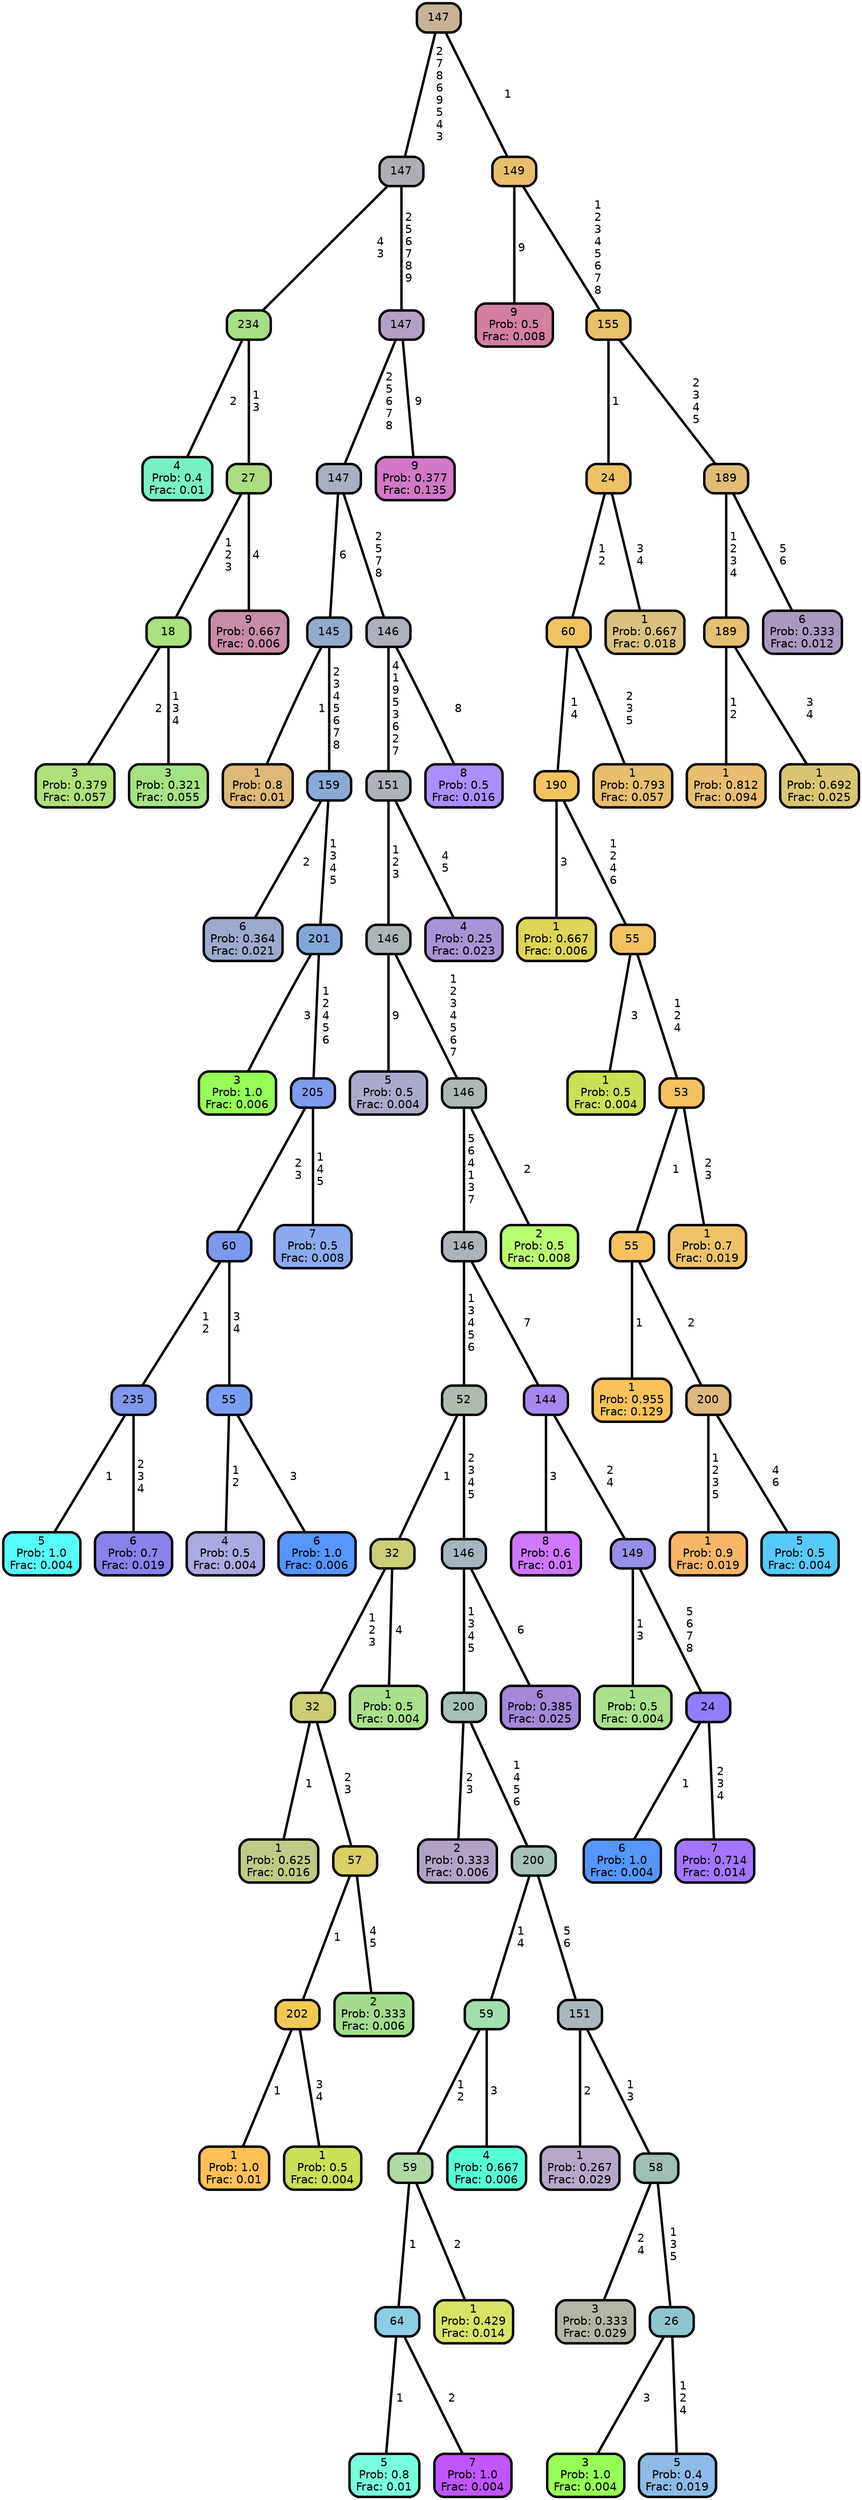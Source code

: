 graph Tree {
node [shape=box, style="filled, rounded",color="black",penwidth="3",fontcolor="black",                 fontname=helvetica] ;
graph [ranksep="0 equally", splines=straight,                 bgcolor=transparent, dpi=200] ;
edge [fontname=helvetica, color=black] ;
0 [label="4
Prob: 0.4
Frac: 0.01", fillcolor="#77f2c4"] ;
1 [label="234", fillcolor="#a7df85"] ;
2 [label="3
Prob: 0.379
Frac: 0.057", fillcolor="#afe079"] ;
3 [label="18", fillcolor="#aae27e"] ;
4 [label="3
Prob: 0.321
Frac: 0.055", fillcolor="#a4e384"] ;
5 [label="27", fillcolor="#abdd80"] ;
6 [label="9
Prob: 0.667
Frac: 0.006", fillcolor="#c68da4"] ;
7 [label="147", fillcolor="#b1adb5"] ;
8 [label="1
Prob: 0.8
Frac: 0.01", fillcolor="#ddb877"] ;
9 [label="145", fillcolor="#94abca"] ;
10 [label="6
Prob: 0.364
Frac: 0.021", fillcolor="#9caacb"] ;
11 [label="159", fillcolor="#8aa9d6"] ;
12 [label="3
Prob: 1.0
Frac: 0.006", fillcolor="#96ff55"] ;
13 [label="201", fillcolor="#82a8db"] ;
14 [label="5
Prob: 1.0
Frac: 0.004", fillcolor="#55ffff"] ;
15 [label="235", fillcolor="#7f97ed"] ;
16 [label="6
Prob: 0.7
Frac: 0.019", fillcolor="#8882ea"] ;
17 [label="60", fillcolor="#7d99ef"] ;
18 [label="4
Prob: 0.5
Frac: 0.004", fillcolor="#aaaae0"] ;
19 [label="55", fillcolor="#779ef2"] ;
20 [label="6
Prob: 1.0
Frac: 0.006", fillcolor="#5596ff"] ;
21 [label="205", fillcolor="#7f9cef"] ;
22 [label="7
Prob: 0.5
Frac: 0.008", fillcolor="#8baaef"] ;
23 [label="147", fillcolor="#a7b0c0"] ;
24 [label="5
Prob: 0.5
Frac: 0.004", fillcolor="#aaaaca"] ;
25 [label="146", fillcolor="#adb6b7"] ;
26 [label="1
Prob: 0.625
Frac: 0.016", fillcolor="#bfcb85"] ;
27 [label="32", fillcolor="#cdcd73"] ;
28 [label="1
Prob: 1.0
Frac: 0.01", fillcolor="#ffc155"] ;
29 [label="202", fillcolor="#f0c955"] ;
30 [label="1
Prob: 0.5
Frac: 0.004", fillcolor="#cae055"] ;
31 [label="57", fillcolor="#d9cf66"] ;
32 [label="2
Prob: 0.333
Frac: 0.006", fillcolor="#a3dc8d"] ;
33 [label="32", fillcolor="#cacf76"] ;
34 [label="1
Prob: 0.5
Frac: 0.004", fillcolor="#aae08b"] ;
35 [label="52", fillcolor="#aebcb0"] ;
36 [label="2
Prob: 0.333
Frac: 0.006", fillcolor="#b1a3c6"] ;
37 [label="200", fillcolor="#a7c0b9"] ;
38 [label="5
Prob: 0.8
Frac: 0.01", fillcolor="#77ffdd"] ;
39 [label="64", fillcolor="#8ccee6"] ;
40 [label="7
Prob: 1.0
Frac: 0.004", fillcolor="#c155ff"] ;
41 [label="59", fillcolor="#b1d9a5"] ;
42 [label="1
Prob: 0.429
Frac: 0.014", fillcolor="#d7e464"] ;
43 [label="59", fillcolor="#a1e0ae"] ;
44 [label="4
Prob: 0.667
Frac: 0.006", fillcolor="#55ffd5"] ;
45 [label="200", fillcolor="#a7c2b9"] ;
46 [label="1
Prob: 0.267
Frac: 0.029", fillcolor="#b6a7c9"] ;
47 [label="151", fillcolor="#a9b6bd"] ;
48 [label="3
Prob: 0.333
Frac: 0.029", fillcolor="#b1b7a4"] ;
49 [label="58", fillcolor="#a1beb7"] ;
50 [label="3
Prob: 1.0
Frac: 0.004", fillcolor="#96ff55"] ;
51 [label="26", fillcolor="#8ec6cf"] ;
52 [label="5
Prob: 0.4
Frac: 0.019", fillcolor="#8cbbe7"] ;
53 [label="146", fillcolor="#a6b6bf"] ;
54 [label="6
Prob: 0.385
Frac: 0.025", fillcolor="#a388d9"] ;
55 [label="146", fillcolor="#adb4b9"] ;
56 [label="8
Prob: 0.6
Frac: 0.01", fillcolor="#d077ff"] ;
57 [label="144", fillcolor="#a887f0"] ;
58 [label="1
Prob: 0.5
Frac: 0.004", fillcolor="#aae08b"] ;
59 [label="149", fillcolor="#958fe9"] ;
60 [label="6
Prob: 1.0
Frac: 0.004", fillcolor="#5596ff"] ;
61 [label="24", fillcolor="#917dff"] ;
62 [label="7
Prob: 0.714
Frac: 0.014", fillcolor="#a276ff"] ;
63 [label="146", fillcolor="#adb7b6"] ;
64 [label="2
Prob: 0.5
Frac: 0.008", fillcolor="#baff70"] ;
65 [label="151", fillcolor="#adb3b9"] ;
66 [label="4
Prob: 0.25
Frac: 0.023", fillcolor="#a893d5"] ;
67 [label="146", fillcolor="#adb1bd"] ;
68 [label="8
Prob: 0.5
Frac: 0.016", fillcolor="#aa8fff"] ;
69 [label="147", fillcolor="#b3a0c2"] ;
70 [label="9
Prob: 0.377
Frac: 0.135", fillcolor="#d278c5"] ;
71 [label="147", fillcolor="#c7b498"] ;
72 [label="9
Prob: 0.5
Frac: 0.008", fillcolor="#d57fa0"] ;
73 [label="149", fillcolor="#e9bf6c"] ;
74 [label="1
Prob: 0.667
Frac: 0.006", fillcolor="#dcd555"] ;
75 [label="190", fillcolor="#f2c35f"] ;
76 [label="1
Prob: 0.5
Frac: 0.004", fillcolor="#cae055"] ;
77 [label="55", fillcolor="#f3c260"] ;
78 [label="1
Prob: 0.955
Frac: 0.129", fillcolor="#f9c35a"] ;
79 [label="55", fillcolor="#f5c25f"] ;
80 [label="1
Prob: 0.9
Frac: 0.019", fillcolor="#f8b666"] ;
81 [label="200", fillcolor="#ddb97f"] ;
82 [label="5
Prob: 0.5
Frac: 0.004", fillcolor="#55caff"] ;
83 [label="53", fillcolor="#f4c260"] ;
84 [label="1
Prob: 0.7
Frac: 0.019", fillcolor="#eec266"] ;
85 [label="60", fillcolor="#f0c262"] ;
86 [label="1
Prob: 0.793
Frac: 0.057", fillcolor="#e7be6c"] ;
87 [label="24", fillcolor="#eec264"] ;
88 [label="1
Prob: 0.667
Frac: 0.018", fillcolor="#d9c27f"] ;
89 [label="155", fillcolor="#e9c06b"] ;
90 [label="1
Prob: 0.812
Frac: 0.094", fillcolor="#e9be70"] ;
91 [label="189", fillcolor="#e5c070"] ;
92 [label="1
Prob: 0.692
Frac: 0.025", fillcolor="#d8c772"] ;
93 [label="189", fillcolor="#e0bd77"] ;
94 [label="6
Prob: 0.333
Frac: 0.012", fillcolor="#aa99bf"] ;
1 -- 0 [label=" 2",penwidth=3] ;
1 -- 5 [label=" 1\n 3",penwidth=3] ;
3 -- 2 [label=" 2",penwidth=3] ;
3 -- 4 [label=" 1\n 3\n 4",penwidth=3] ;
5 -- 3 [label=" 1\n 2\n 3",penwidth=3] ;
5 -- 6 [label=" 4",penwidth=3] ;
7 -- 1 [label=" 4\n 3",penwidth=3] ;
7 -- 69 [label=" 2\n 5\n 6\n 7\n 8\n 9",penwidth=3] ;
9 -- 8 [label=" 1",penwidth=3] ;
9 -- 11 [label=" 2\n 3\n 4\n 5\n 6\n 7\n 8",penwidth=3] ;
11 -- 10 [label=" 2",penwidth=3] ;
11 -- 13 [label=" 1\n 3\n 4\n 5",penwidth=3] ;
13 -- 12 [label=" 3",penwidth=3] ;
13 -- 21 [label=" 1\n 2\n 4\n 5\n 6",penwidth=3] ;
15 -- 14 [label=" 1",penwidth=3] ;
15 -- 16 [label=" 2\n 3\n 4",penwidth=3] ;
17 -- 15 [label=" 1\n 2",penwidth=3] ;
17 -- 19 [label=" 3\n 4",penwidth=3] ;
19 -- 18 [label=" 1\n 2",penwidth=3] ;
19 -- 20 [label=" 3",penwidth=3] ;
21 -- 17 [label=" 2\n 3",penwidth=3] ;
21 -- 22 [label=" 1\n 4\n 5",penwidth=3] ;
23 -- 9 [label=" 6",penwidth=3] ;
23 -- 67 [label=" 2\n 5\n 7\n 8",penwidth=3] ;
25 -- 24 [label=" 9",penwidth=3] ;
25 -- 63 [label=" 1\n 2\n 3\n 4\n 5\n 6\n 7",penwidth=3] ;
27 -- 26 [label=" 1",penwidth=3] ;
27 -- 31 [label=" 2\n 3",penwidth=3] ;
29 -- 28 [label=" 1",penwidth=3] ;
29 -- 30 [label=" 3\n 4",penwidth=3] ;
31 -- 29 [label=" 1",penwidth=3] ;
31 -- 32 [label=" 4\n 5",penwidth=3] ;
33 -- 27 [label=" 1\n 2\n 3",penwidth=3] ;
33 -- 34 [label=" 4",penwidth=3] ;
35 -- 33 [label=" 1",penwidth=3] ;
35 -- 53 [label=" 2\n 3\n 4\n 5",penwidth=3] ;
37 -- 36 [label=" 2\n 3",penwidth=3] ;
37 -- 45 [label=" 1\n 4\n 5\n 6",penwidth=3] ;
39 -- 38 [label=" 1",penwidth=3] ;
39 -- 40 [label=" 2",penwidth=3] ;
41 -- 39 [label=" 1",penwidth=3] ;
41 -- 42 [label=" 2",penwidth=3] ;
43 -- 41 [label=" 1\n 2",penwidth=3] ;
43 -- 44 [label=" 3",penwidth=3] ;
45 -- 43 [label=" 1\n 4",penwidth=3] ;
45 -- 47 [label=" 5\n 6",penwidth=3] ;
47 -- 46 [label=" 2",penwidth=3] ;
47 -- 49 [label=" 1\n 3",penwidth=3] ;
49 -- 48 [label=" 2\n 4",penwidth=3] ;
49 -- 51 [label=" 1\n 3\n 5",penwidth=3] ;
51 -- 50 [label=" 3",penwidth=3] ;
51 -- 52 [label=" 1\n 2\n 4",penwidth=3] ;
53 -- 37 [label=" 1\n 3\n 4\n 5",penwidth=3] ;
53 -- 54 [label=" 6",penwidth=3] ;
55 -- 35 [label=" 1\n 3\n 4\n 5\n 6",penwidth=3] ;
55 -- 57 [label=" 7",penwidth=3] ;
57 -- 56 [label=" 3",penwidth=3] ;
57 -- 59 [label=" 2\n 4",penwidth=3] ;
59 -- 58 [label=" 1\n 3",penwidth=3] ;
59 -- 61 [label=" 5\n 6\n 7\n 8",penwidth=3] ;
61 -- 60 [label=" 1",penwidth=3] ;
61 -- 62 [label=" 2\n 3\n 4",penwidth=3] ;
63 -- 55 [label=" 5\n 6\n 4\n 1\n 3\n 7",penwidth=3] ;
63 -- 64 [label=" 2",penwidth=3] ;
65 -- 25 [label=" 1\n 2\n 3",penwidth=3] ;
65 -- 66 [label=" 4\n 5",penwidth=3] ;
67 -- 65 [label=" 4\n 1\n 9\n 5\n 3\n 6\n 2\n 7",penwidth=3] ;
67 -- 68 [label=" 8",penwidth=3] ;
69 -- 23 [label=" 2\n 5\n 6\n 7\n 8",penwidth=3] ;
69 -- 70 [label=" 9",penwidth=3] ;
71 -- 7 [label=" 2\n 7\n 8\n 6\n 9\n 5\n 4\n 3",penwidth=3] ;
71 -- 73 [label=" 1",penwidth=3] ;
73 -- 72 [label=" 9",penwidth=3] ;
73 -- 89 [label=" 1\n 2\n 3\n 4\n 5\n 6\n 7\n 8",penwidth=3] ;
75 -- 74 [label=" 3",penwidth=3] ;
75 -- 77 [label=" 1\n 2\n 4\n 6",penwidth=3] ;
77 -- 76 [label=" 3",penwidth=3] ;
77 -- 83 [label=" 1\n 2\n 4",penwidth=3] ;
79 -- 78 [label=" 1",penwidth=3] ;
79 -- 81 [label=" 2",penwidth=3] ;
81 -- 80 [label=" 1\n 2\n 3\n 5",penwidth=3] ;
81 -- 82 [label=" 4\n 6",penwidth=3] ;
83 -- 79 [label=" 1",penwidth=3] ;
83 -- 84 [label=" 2\n 3",penwidth=3] ;
85 -- 75 [label=" 1\n 4",penwidth=3] ;
85 -- 86 [label=" 2\n 3\n 5",penwidth=3] ;
87 -- 85 [label=" 1\n 2",penwidth=3] ;
87 -- 88 [label=" 3\n 4",penwidth=3] ;
89 -- 87 [label=" 1",penwidth=3] ;
89 -- 93 [label=" 2\n 3\n 4\n 5",penwidth=3] ;
91 -- 90 [label=" 1\n 2",penwidth=3] ;
91 -- 92 [label=" 3\n 4",penwidth=3] ;
93 -- 91 [label=" 1\n 2\n 3\n 4",penwidth=3] ;
93 -- 94 [label=" 5\n 6",penwidth=3] ;
{rank = same;}}